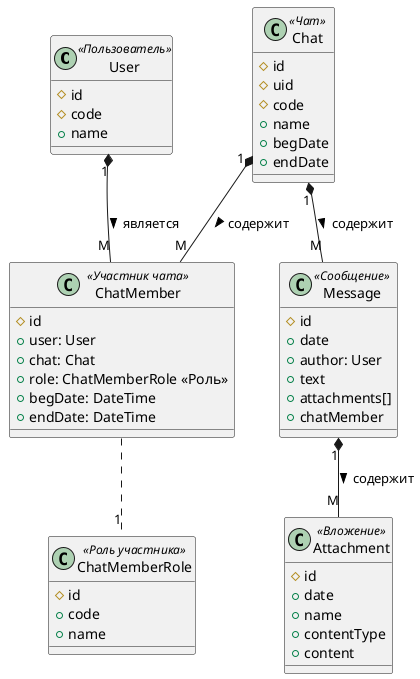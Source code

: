 @startuml model

  class User<<Пользователь>>{
    # id
    # code
    + name
  }

  class Chat <<Чат>>{
    # id
    # uid
    # code
    + name
    + begDate
    + endDate
  }

  class ChatMemberRole <<Роль участника>>{
    # id
    + code
    + name
  }

  ChatMember .. "1" ChatMemberRole

  class ChatMember<<Участник чата>> {
    # id
    + user: User
    + chat: Chat
    + role: ChatMemberRole <<Роль>>
    + begDate: DateTime
    + endDate: DateTime
  }

  User "1" *-- "M" ChatMember : является >
  Chat "1" *-- "M" ChatMember : содержит >


  class Message <<Сообщение>>{
    # id
    + date
    + author: User
    + text
    + attachments[]
    + chatMember
  }

  class Attachment <<Вложение>>{
    # id
    + date
    + name
    + contentType
    + content
  }

  Message "1" *-- "M" Attachment : содержит >


  Chat "1" *-- "M" Message : содержит >



@enduml
